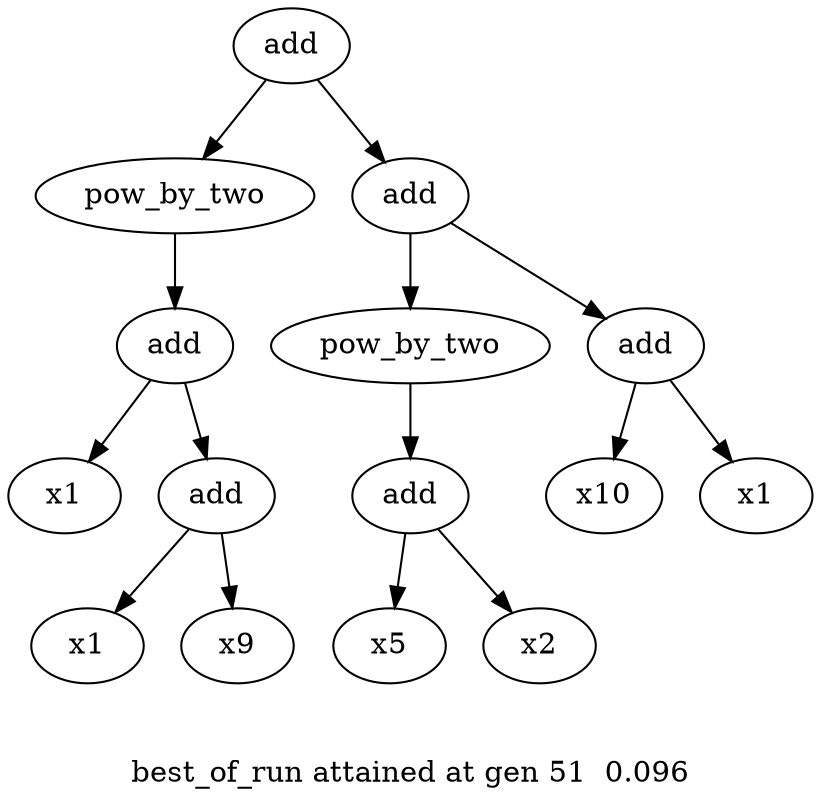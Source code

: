 digraph {
	graph [label="

best_of_run attained at gen 51  0.096"]
	0 [label=add]
	0 -> 1
	1 [label=pow_by_two]
	1 -> 2
	2 [label=add]
	2 -> 3
	3 [label=x1]
	2 -> 4
	4 [label=add]
	4 -> 5
	5 [label=x1]
	4 -> 6
	6 [label=x9]
	0 -> 7
	7 [label=add]
	7 -> 8
	8 [label=pow_by_two]
	8 -> 9
	9 [label=add]
	9 -> 10
	10 [label=x5]
	9 -> 11
	11 [label=x2]
	7 -> 12
	12 [label=add]
	12 -> 13
	13 [label=x10]
	12 -> 14
	14 [label=x1]
}
